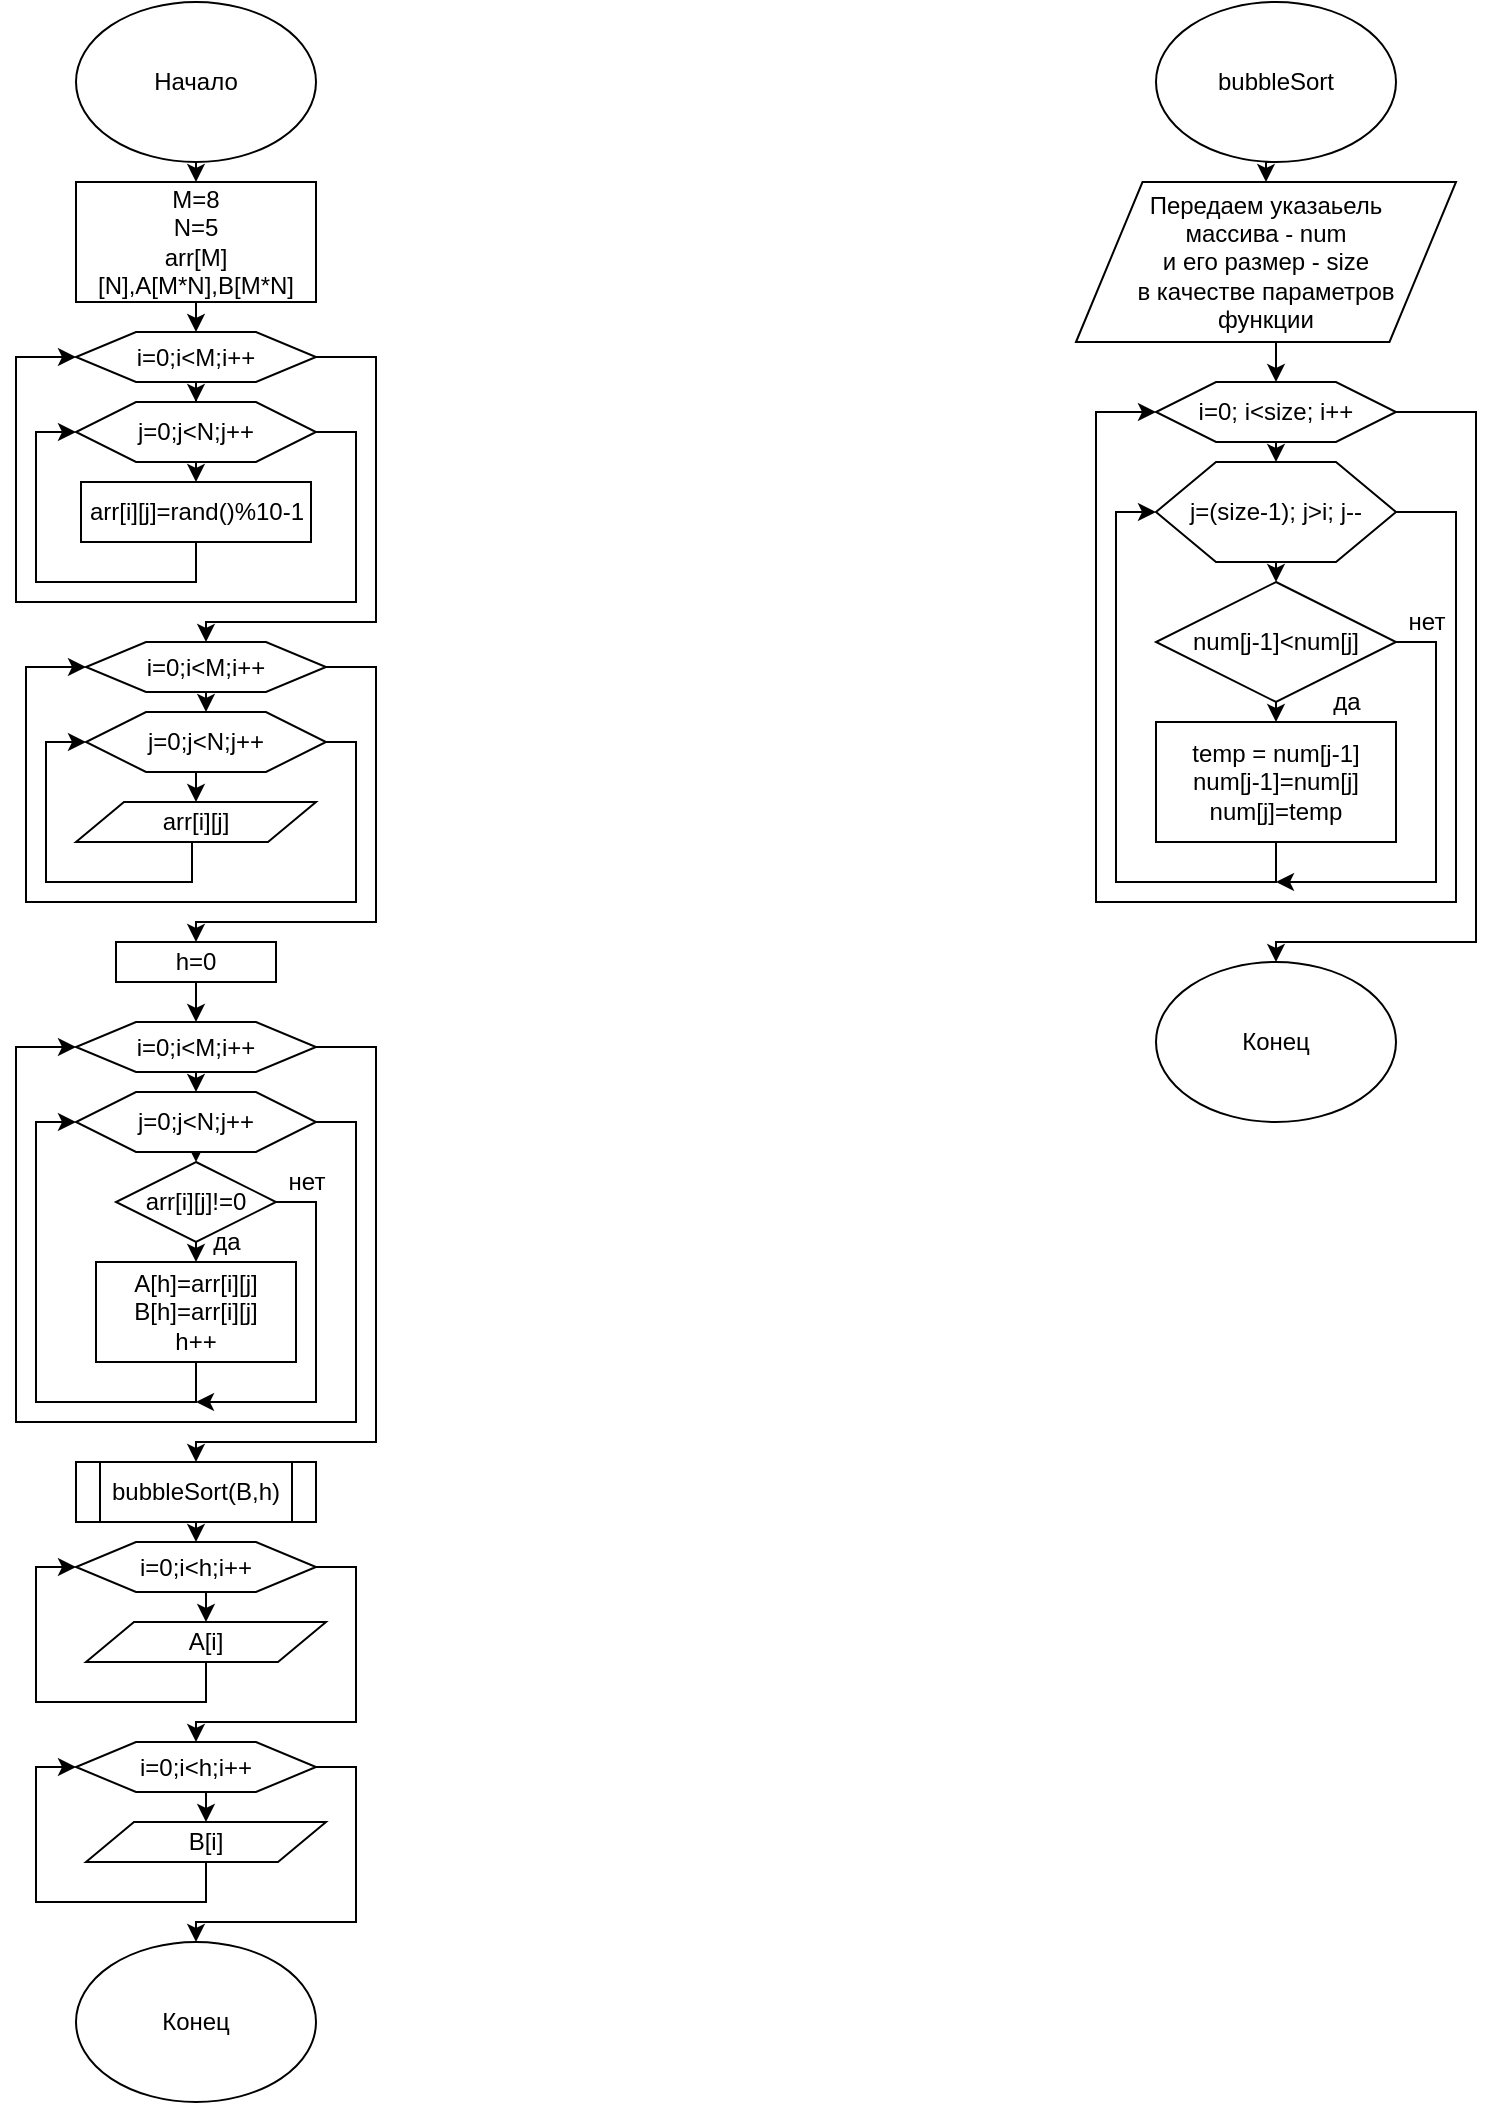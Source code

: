 <mxfile version="12.8.8" type="device"><diagram id="WXQNqcaVg1VCAMwpvPEJ" name="Page-1"><mxGraphModel dx="868" dy="455" grid="1" gridSize="10" guides="1" tooltips="1" connect="1" arrows="1" fold="1" page="1" pageScale="1" pageWidth="850" pageHeight="1100" math="0" shadow="0"><root><mxCell id="0"/><mxCell id="1" parent="0"/><mxCell id="yoBT0AMPu8AThj9FAKZ0-49" style="edgeStyle=orthogonalEdgeStyle;rounded=0;orthogonalLoop=1;jettySize=auto;html=1;exitX=0.5;exitY=1;exitDx=0;exitDy=0;entryX=0.5;entryY=0;entryDx=0;entryDy=0;" edge="1" parent="1" source="yoBT0AMPu8AThj9FAKZ0-1" target="yoBT0AMPu8AThj9FAKZ0-23"><mxGeometry relative="1" as="geometry"/></mxCell><mxCell id="yoBT0AMPu8AThj9FAKZ0-1" value="Начало" style="ellipse;whiteSpace=wrap;html=1;" vertex="1" parent="1"><mxGeometry x="60" y="20" width="120" height="80" as="geometry"/></mxCell><mxCell id="yoBT0AMPu8AThj9FAKZ0-13" style="edgeStyle=orthogonalEdgeStyle;rounded=0;orthogonalLoop=1;jettySize=auto;html=1;exitX=0.5;exitY=1;exitDx=0;exitDy=0;entryX=0.5;entryY=0;entryDx=0;entryDy=0;" edge="1" parent="1" source="yoBT0AMPu8AThj9FAKZ0-2" target="yoBT0AMPu8AThj9FAKZ0-3"><mxGeometry relative="1" as="geometry"/></mxCell><mxCell id="yoBT0AMPu8AThj9FAKZ0-2" value="bubbleSort" style="ellipse;whiteSpace=wrap;html=1;" vertex="1" parent="1"><mxGeometry x="600" y="20" width="120" height="80" as="geometry"/></mxCell><mxCell id="yoBT0AMPu8AThj9FAKZ0-12" style="edgeStyle=orthogonalEdgeStyle;rounded=0;orthogonalLoop=1;jettySize=auto;html=1;exitX=0.5;exitY=1;exitDx=0;exitDy=0;entryX=0.5;entryY=0;entryDx=0;entryDy=0;" edge="1" parent="1" source="yoBT0AMPu8AThj9FAKZ0-3" target="yoBT0AMPu8AThj9FAKZ0-4"><mxGeometry relative="1" as="geometry"/></mxCell><mxCell id="yoBT0AMPu8AThj9FAKZ0-3" value="&lt;div&gt;Передаем указаьель &lt;br&gt;&lt;/div&gt;&lt;div&gt;массива - num&lt;/div&gt;&lt;div&gt;и его размер - size&lt;/div&gt;&lt;div&gt;в качестве параметров&lt;/div&gt;&lt;div&gt; функции&lt;br&gt;&lt;/div&gt;" style="shape=parallelogram;perimeter=parallelogramPerimeter;whiteSpace=wrap;html=1;size=0.175;" vertex="1" parent="1"><mxGeometry x="560" y="110" width="190" height="80" as="geometry"/></mxCell><mxCell id="yoBT0AMPu8AThj9FAKZ0-11" style="edgeStyle=orthogonalEdgeStyle;rounded=0;orthogonalLoop=1;jettySize=auto;html=1;exitX=0.5;exitY=1;exitDx=0;exitDy=0;entryX=0.5;entryY=0;entryDx=0;entryDy=0;" edge="1" parent="1" source="yoBT0AMPu8AThj9FAKZ0-4" target="yoBT0AMPu8AThj9FAKZ0-5"><mxGeometry relative="1" as="geometry"/></mxCell><mxCell id="yoBT0AMPu8AThj9FAKZ0-21" style="edgeStyle=orthogonalEdgeStyle;rounded=0;orthogonalLoop=1;jettySize=auto;html=1;exitX=1;exitY=0.5;exitDx=0;exitDy=0;entryX=0.5;entryY=0;entryDx=0;entryDy=0;" edge="1" parent="1" source="yoBT0AMPu8AThj9FAKZ0-4" target="yoBT0AMPu8AThj9FAKZ0-20"><mxGeometry relative="1" as="geometry"><Array as="points"><mxPoint x="760" y="225"/><mxPoint x="760" y="490"/></Array></mxGeometry></mxCell><mxCell id="yoBT0AMPu8AThj9FAKZ0-4" value="i=0; i&amp;lt;size; i++" style="shape=hexagon;perimeter=hexagonPerimeter2;whiteSpace=wrap;html=1;" vertex="1" parent="1"><mxGeometry x="600" y="210" width="120" height="30" as="geometry"/></mxCell><mxCell id="yoBT0AMPu8AThj9FAKZ0-10" style="edgeStyle=orthogonalEdgeStyle;rounded=0;orthogonalLoop=1;jettySize=auto;html=1;exitX=0.5;exitY=1;exitDx=0;exitDy=0;entryX=0.5;entryY=0;entryDx=0;entryDy=0;" edge="1" parent="1" source="yoBT0AMPu8AThj9FAKZ0-5" target="yoBT0AMPu8AThj9FAKZ0-6"><mxGeometry relative="1" as="geometry"/></mxCell><mxCell id="yoBT0AMPu8AThj9FAKZ0-19" style="edgeStyle=orthogonalEdgeStyle;rounded=0;orthogonalLoop=1;jettySize=auto;html=1;exitX=1;exitY=0.5;exitDx=0;exitDy=0;entryX=0;entryY=0.5;entryDx=0;entryDy=0;" edge="1" parent="1" source="yoBT0AMPu8AThj9FAKZ0-5" target="yoBT0AMPu8AThj9FAKZ0-4"><mxGeometry relative="1" as="geometry"><Array as="points"><mxPoint x="750" y="275"/><mxPoint x="750" y="470"/><mxPoint x="570" y="470"/><mxPoint x="570" y="225"/></Array></mxGeometry></mxCell><mxCell id="yoBT0AMPu8AThj9FAKZ0-5" value="j=(size-1); j&amp;gt;i; j--" style="shape=hexagon;perimeter=hexagonPerimeter2;whiteSpace=wrap;html=1;" vertex="1" parent="1"><mxGeometry x="600" y="250" width="120" height="50" as="geometry"/></mxCell><mxCell id="yoBT0AMPu8AThj9FAKZ0-9" style="edgeStyle=orthogonalEdgeStyle;rounded=0;orthogonalLoop=1;jettySize=auto;html=1;exitX=0.5;exitY=1;exitDx=0;exitDy=0;entryX=0.5;entryY=0;entryDx=0;entryDy=0;" edge="1" parent="1" source="yoBT0AMPu8AThj9FAKZ0-6" target="yoBT0AMPu8AThj9FAKZ0-7"><mxGeometry relative="1" as="geometry"/></mxCell><mxCell id="yoBT0AMPu8AThj9FAKZ0-15" style="edgeStyle=orthogonalEdgeStyle;rounded=0;orthogonalLoop=1;jettySize=auto;html=1;exitX=1;exitY=0.5;exitDx=0;exitDy=0;" edge="1" parent="1" source="yoBT0AMPu8AThj9FAKZ0-6"><mxGeometry relative="1" as="geometry"><mxPoint x="660" y="460" as="targetPoint"/><Array as="points"><mxPoint x="740" y="340"/><mxPoint x="740" y="460"/></Array></mxGeometry></mxCell><mxCell id="yoBT0AMPu8AThj9FAKZ0-6" value="num[j-1]&amp;lt;num[j]" style="rhombus;whiteSpace=wrap;html=1;" vertex="1" parent="1"><mxGeometry x="600" y="310" width="120" height="60" as="geometry"/></mxCell><mxCell id="yoBT0AMPu8AThj9FAKZ0-14" style="edgeStyle=orthogonalEdgeStyle;rounded=0;orthogonalLoop=1;jettySize=auto;html=1;exitX=0.5;exitY=1;exitDx=0;exitDy=0;entryX=0;entryY=0.5;entryDx=0;entryDy=0;" edge="1" parent="1" source="yoBT0AMPu8AThj9FAKZ0-7" target="yoBT0AMPu8AThj9FAKZ0-5"><mxGeometry relative="1" as="geometry"/></mxCell><mxCell id="yoBT0AMPu8AThj9FAKZ0-7" value="&lt;div&gt;temp = num[j-1]&lt;/div&gt;&lt;div&gt;num[j-1]=num[j]&lt;/div&gt;&lt;div&gt;num[j]=temp&lt;br&gt;&lt;/div&gt;" style="rounded=0;whiteSpace=wrap;html=1;" vertex="1" parent="1"><mxGeometry x="600" y="380" width="120" height="60" as="geometry"/></mxCell><mxCell id="yoBT0AMPu8AThj9FAKZ0-8" value="&lt;div&gt;да&lt;/div&gt;" style="text;html=1;align=center;verticalAlign=middle;resizable=0;points=[];autosize=1;" vertex="1" parent="1"><mxGeometry x="680" y="360" width="30" height="20" as="geometry"/></mxCell><mxCell id="yoBT0AMPu8AThj9FAKZ0-16" value="&lt;div&gt;нет&lt;/div&gt;" style="text;html=1;align=center;verticalAlign=middle;resizable=0;points=[];autosize=1;" vertex="1" parent="1"><mxGeometry x="720" y="320" width="30" height="20" as="geometry"/></mxCell><mxCell id="yoBT0AMPu8AThj9FAKZ0-20" value="Конец" style="ellipse;whiteSpace=wrap;html=1;" vertex="1" parent="1"><mxGeometry x="600" y="500" width="120" height="80" as="geometry"/></mxCell><mxCell id="yoBT0AMPu8AThj9FAKZ0-50" style="edgeStyle=orthogonalEdgeStyle;rounded=0;orthogonalLoop=1;jettySize=auto;html=1;exitX=0.5;exitY=1;exitDx=0;exitDy=0;entryX=0.5;entryY=0;entryDx=0;entryDy=0;" edge="1" parent="1" source="yoBT0AMPu8AThj9FAKZ0-23" target="yoBT0AMPu8AThj9FAKZ0-24"><mxGeometry relative="1" as="geometry"/></mxCell><mxCell id="yoBT0AMPu8AThj9FAKZ0-23" value="&lt;div&gt;M=8&lt;/div&gt;&lt;div&gt;N=5&lt;/div&gt;&lt;div&gt;arr[M][N],A[M*N],B[M*N]&lt;br&gt;&lt;/div&gt;" style="rounded=0;whiteSpace=wrap;html=1;" vertex="1" parent="1"><mxGeometry x="60" y="110" width="120" height="60" as="geometry"/></mxCell><mxCell id="yoBT0AMPu8AThj9FAKZ0-36" style="edgeStyle=orthogonalEdgeStyle;rounded=0;orthogonalLoop=1;jettySize=auto;html=1;exitX=1;exitY=0.5;exitDx=0;exitDy=0;entryX=0.5;entryY=0;entryDx=0;entryDy=0;" edge="1" parent="1" source="yoBT0AMPu8AThj9FAKZ0-24" target="yoBT0AMPu8AThj9FAKZ0-29"><mxGeometry relative="1" as="geometry"><Array as="points"><mxPoint x="210" y="198"/><mxPoint x="210" y="330"/><mxPoint x="125" y="330"/></Array></mxGeometry></mxCell><mxCell id="yoBT0AMPu8AThj9FAKZ0-51" style="edgeStyle=orthogonalEdgeStyle;rounded=0;orthogonalLoop=1;jettySize=auto;html=1;exitX=0.5;exitY=1;exitDx=0;exitDy=0;" edge="1" parent="1" source="yoBT0AMPu8AThj9FAKZ0-24" target="yoBT0AMPu8AThj9FAKZ0-25"><mxGeometry relative="1" as="geometry"/></mxCell><mxCell id="yoBT0AMPu8AThj9FAKZ0-24" value="i=0;i&amp;lt;M;i++" style="shape=hexagon;perimeter=hexagonPerimeter2;whiteSpace=wrap;html=1;" vertex="1" parent="1"><mxGeometry x="60" y="185" width="120" height="25" as="geometry"/></mxCell><mxCell id="yoBT0AMPu8AThj9FAKZ0-28" style="edgeStyle=orthogonalEdgeStyle;rounded=0;orthogonalLoop=1;jettySize=auto;html=1;exitX=1;exitY=0.5;exitDx=0;exitDy=0;entryX=0;entryY=0.5;entryDx=0;entryDy=0;" edge="1" parent="1" source="yoBT0AMPu8AThj9FAKZ0-25" target="yoBT0AMPu8AThj9FAKZ0-24"><mxGeometry relative="1" as="geometry"><Array as="points"><mxPoint x="200" y="235"/><mxPoint x="200" y="320"/><mxPoint x="30" y="320"/><mxPoint x="30" y="198"/></Array></mxGeometry></mxCell><mxCell id="yoBT0AMPu8AThj9FAKZ0-52" style="edgeStyle=orthogonalEdgeStyle;rounded=0;orthogonalLoop=1;jettySize=auto;html=1;exitX=0.5;exitY=1;exitDx=0;exitDy=0;entryX=0.5;entryY=0;entryDx=0;entryDy=0;" edge="1" parent="1" source="yoBT0AMPu8AThj9FAKZ0-25" target="yoBT0AMPu8AThj9FAKZ0-26"><mxGeometry relative="1" as="geometry"/></mxCell><mxCell id="yoBT0AMPu8AThj9FAKZ0-25" value="j=0;j&amp;lt;N;j++" style="shape=hexagon;perimeter=hexagonPerimeter2;whiteSpace=wrap;html=1;" vertex="1" parent="1"><mxGeometry x="60" y="220" width="120" height="30" as="geometry"/></mxCell><mxCell id="yoBT0AMPu8AThj9FAKZ0-27" style="edgeStyle=orthogonalEdgeStyle;rounded=0;orthogonalLoop=1;jettySize=auto;html=1;exitX=0.5;exitY=1;exitDx=0;exitDy=0;entryX=0;entryY=0.5;entryDx=0;entryDy=0;" edge="1" parent="1" source="yoBT0AMPu8AThj9FAKZ0-26" target="yoBT0AMPu8AThj9FAKZ0-25"><mxGeometry relative="1" as="geometry"/></mxCell><mxCell id="yoBT0AMPu8AThj9FAKZ0-26" value="arr[i][j]=rand()%10-1" style="rounded=0;whiteSpace=wrap;html=1;" vertex="1" parent="1"><mxGeometry x="62.5" y="260" width="115" height="30" as="geometry"/></mxCell><mxCell id="yoBT0AMPu8AThj9FAKZ0-43" style="edgeStyle=orthogonalEdgeStyle;rounded=0;orthogonalLoop=1;jettySize=auto;html=1;exitX=1;exitY=0.5;exitDx=0;exitDy=0;entryX=0.5;entryY=0;entryDx=0;entryDy=0;" edge="1" parent="1" source="yoBT0AMPu8AThj9FAKZ0-29" target="yoBT0AMPu8AThj9FAKZ0-37"><mxGeometry relative="1" as="geometry"><Array as="points"><mxPoint x="210" y="353"/><mxPoint x="210" y="480"/><mxPoint x="120" y="480"/></Array></mxGeometry></mxCell><mxCell id="yoBT0AMPu8AThj9FAKZ0-53" style="edgeStyle=orthogonalEdgeStyle;rounded=0;orthogonalLoop=1;jettySize=auto;html=1;exitX=0.5;exitY=1;exitDx=0;exitDy=0;entryX=0.5;entryY=0;entryDx=0;entryDy=0;" edge="1" parent="1" source="yoBT0AMPu8AThj9FAKZ0-29" target="yoBT0AMPu8AThj9FAKZ0-31"><mxGeometry relative="1" as="geometry"/></mxCell><mxCell id="yoBT0AMPu8AThj9FAKZ0-29" value="i=0;i&amp;lt;M;i++" style="shape=hexagon;perimeter=hexagonPerimeter2;whiteSpace=wrap;html=1;" vertex="1" parent="1"><mxGeometry x="65" y="340" width="120" height="25" as="geometry"/></mxCell><mxCell id="yoBT0AMPu8AThj9FAKZ0-30" style="edgeStyle=orthogonalEdgeStyle;rounded=0;orthogonalLoop=1;jettySize=auto;html=1;exitX=1;exitY=0.5;exitDx=0;exitDy=0;entryX=0;entryY=0.5;entryDx=0;entryDy=0;" edge="1" parent="1" source="yoBT0AMPu8AThj9FAKZ0-31" target="yoBT0AMPu8AThj9FAKZ0-29"><mxGeometry relative="1" as="geometry"><Array as="points"><mxPoint x="200" y="390"/><mxPoint x="200" y="470"/><mxPoint x="35" y="470"/><mxPoint x="35" y="353"/></Array></mxGeometry></mxCell><mxCell id="yoBT0AMPu8AThj9FAKZ0-54" style="edgeStyle=orthogonalEdgeStyle;rounded=0;orthogonalLoop=1;jettySize=auto;html=1;exitX=0.5;exitY=1;exitDx=0;exitDy=0;entryX=0.5;entryY=0;entryDx=0;entryDy=0;" edge="1" parent="1" source="yoBT0AMPu8AThj9FAKZ0-31" target="yoBT0AMPu8AThj9FAKZ0-34"><mxGeometry relative="1" as="geometry"/></mxCell><mxCell id="yoBT0AMPu8AThj9FAKZ0-31" value="j=0;j&amp;lt;N;j++" style="shape=hexagon;perimeter=hexagonPerimeter2;whiteSpace=wrap;html=1;" vertex="1" parent="1"><mxGeometry x="65" y="375" width="120" height="30" as="geometry"/></mxCell><mxCell id="yoBT0AMPu8AThj9FAKZ0-32" style="edgeStyle=orthogonalEdgeStyle;rounded=0;orthogonalLoop=1;jettySize=auto;html=1;exitX=0.5;exitY=1;exitDx=0;exitDy=0;entryX=0;entryY=0.5;entryDx=0;entryDy=0;" edge="1" parent="1" source="yoBT0AMPu8AThj9FAKZ0-34" target="yoBT0AMPu8AThj9FAKZ0-31"><mxGeometry relative="1" as="geometry"><mxPoint x="125" y="445" as="sourcePoint"/><Array as="points"><mxPoint x="118" y="460"/><mxPoint x="45" y="460"/><mxPoint x="45" y="390"/></Array></mxGeometry></mxCell><mxCell id="yoBT0AMPu8AThj9FAKZ0-34" value="arr[i][j]" style="shape=parallelogram;perimeter=parallelogramPerimeter;whiteSpace=wrap;html=1;" vertex="1" parent="1"><mxGeometry x="60" y="420" width="120" height="20" as="geometry"/></mxCell><mxCell id="yoBT0AMPu8AThj9FAKZ0-44" style="edgeStyle=orthogonalEdgeStyle;rounded=0;orthogonalLoop=1;jettySize=auto;html=1;exitX=0.5;exitY=1;exitDx=0;exitDy=0;entryX=0.5;entryY=0;entryDx=0;entryDy=0;" edge="1" parent="1" source="yoBT0AMPu8AThj9FAKZ0-37" target="yoBT0AMPu8AThj9FAKZ0-38"><mxGeometry relative="1" as="geometry"/></mxCell><mxCell id="yoBT0AMPu8AThj9FAKZ0-37" value="h=0" style="rounded=0;whiteSpace=wrap;html=1;" vertex="1" parent="1"><mxGeometry x="80" y="490" width="80" height="20" as="geometry"/></mxCell><mxCell id="yoBT0AMPu8AThj9FAKZ0-55" style="edgeStyle=orthogonalEdgeStyle;rounded=0;orthogonalLoop=1;jettySize=auto;html=1;exitX=0.5;exitY=1;exitDx=0;exitDy=0;entryX=0.5;entryY=0;entryDx=0;entryDy=0;" edge="1" parent="1" source="yoBT0AMPu8AThj9FAKZ0-38" target="yoBT0AMPu8AThj9FAKZ0-40"><mxGeometry relative="1" as="geometry"/></mxCell><mxCell id="yoBT0AMPu8AThj9FAKZ0-61" style="edgeStyle=orthogonalEdgeStyle;rounded=0;orthogonalLoop=1;jettySize=auto;html=1;exitX=1;exitY=0.5;exitDx=0;exitDy=0;" edge="1" parent="1" source="yoBT0AMPu8AThj9FAKZ0-38" target="yoBT0AMPu8AThj9FAKZ0-60"><mxGeometry relative="1" as="geometry"><Array as="points"><mxPoint x="210" y="543"/><mxPoint x="210" y="740"/><mxPoint x="120" y="740"/></Array></mxGeometry></mxCell><mxCell id="yoBT0AMPu8AThj9FAKZ0-38" value="i=0;i&amp;lt;M;i++" style="shape=hexagon;perimeter=hexagonPerimeter2;whiteSpace=wrap;html=1;" vertex="1" parent="1"><mxGeometry x="60" y="530" width="120" height="25" as="geometry"/></mxCell><mxCell id="yoBT0AMPu8AThj9FAKZ0-39" style="edgeStyle=orthogonalEdgeStyle;rounded=0;orthogonalLoop=1;jettySize=auto;html=1;exitX=1;exitY=0.5;exitDx=0;exitDy=0;entryX=0;entryY=0.5;entryDx=0;entryDy=0;" edge="1" parent="1" source="yoBT0AMPu8AThj9FAKZ0-40" target="yoBT0AMPu8AThj9FAKZ0-38"><mxGeometry relative="1" as="geometry"><Array as="points"><mxPoint x="200" y="580"/><mxPoint x="200" y="730"/><mxPoint x="30" y="730"/><mxPoint x="30" y="543"/></Array></mxGeometry></mxCell><mxCell id="yoBT0AMPu8AThj9FAKZ0-56" style="edgeStyle=orthogonalEdgeStyle;rounded=0;orthogonalLoop=1;jettySize=auto;html=1;exitX=0.5;exitY=1;exitDx=0;exitDy=0;entryX=0.5;entryY=0;entryDx=0;entryDy=0;" edge="1" parent="1" source="yoBT0AMPu8AThj9FAKZ0-40" target="yoBT0AMPu8AThj9FAKZ0-45"><mxGeometry relative="1" as="geometry"/></mxCell><mxCell id="yoBT0AMPu8AThj9FAKZ0-40" value="j=0;j&amp;lt;N;j++" style="shape=hexagon;perimeter=hexagonPerimeter2;whiteSpace=wrap;html=1;" vertex="1" parent="1"><mxGeometry x="60" y="565" width="120" height="30" as="geometry"/></mxCell><mxCell id="yoBT0AMPu8AThj9FAKZ0-57" style="edgeStyle=orthogonalEdgeStyle;rounded=0;orthogonalLoop=1;jettySize=auto;html=1;exitX=0.5;exitY=1;exitDx=0;exitDy=0;entryX=0.5;entryY=0;entryDx=0;entryDy=0;" edge="1" parent="1" source="yoBT0AMPu8AThj9FAKZ0-45" target="yoBT0AMPu8AThj9FAKZ0-46"><mxGeometry relative="1" as="geometry"/></mxCell><mxCell id="yoBT0AMPu8AThj9FAKZ0-59" style="edgeStyle=orthogonalEdgeStyle;rounded=0;orthogonalLoop=1;jettySize=auto;html=1;exitX=1;exitY=0.5;exitDx=0;exitDy=0;" edge="1" parent="1" source="yoBT0AMPu8AThj9FAKZ0-45"><mxGeometry relative="1" as="geometry"><mxPoint x="120" y="720" as="targetPoint"/><Array as="points"><mxPoint x="180" y="620"/><mxPoint x="180" y="720"/></Array></mxGeometry></mxCell><mxCell id="yoBT0AMPu8AThj9FAKZ0-45" value="arr[i][j]!=0" style="rhombus;whiteSpace=wrap;html=1;" vertex="1" parent="1"><mxGeometry x="80" y="600" width="80" height="40" as="geometry"/></mxCell><mxCell id="yoBT0AMPu8AThj9FAKZ0-58" style="edgeStyle=orthogonalEdgeStyle;rounded=0;orthogonalLoop=1;jettySize=auto;html=1;exitX=0.5;exitY=1;exitDx=0;exitDy=0;entryX=0;entryY=0.5;entryDx=0;entryDy=0;" edge="1" parent="1" source="yoBT0AMPu8AThj9FAKZ0-46" target="yoBT0AMPu8AThj9FAKZ0-40"><mxGeometry relative="1" as="geometry"><Array as="points"><mxPoint x="120" y="720"/><mxPoint x="40" y="720"/><mxPoint x="40" y="580"/></Array></mxGeometry></mxCell><mxCell id="yoBT0AMPu8AThj9FAKZ0-46" value="&lt;div&gt;A[h]=arr[i][j]&lt;/div&gt;&lt;div&gt;B[h]=arr[i][j]&lt;/div&gt;&lt;div&gt;h++&lt;br&gt;&lt;/div&gt;" style="rounded=0;whiteSpace=wrap;html=1;" vertex="1" parent="1"><mxGeometry x="70" y="650" width="100" height="50" as="geometry"/></mxCell><mxCell id="yoBT0AMPu8AThj9FAKZ0-47" value="&lt;div&gt;да&lt;/div&gt;" style="text;html=1;align=center;verticalAlign=middle;resizable=0;points=[];autosize=1;" vertex="1" parent="1"><mxGeometry x="120" y="630" width="30" height="20" as="geometry"/></mxCell><mxCell id="yoBT0AMPu8AThj9FAKZ0-48" value="нет" style="text;html=1;align=center;verticalAlign=middle;resizable=0;points=[];autosize=1;" vertex="1" parent="1"><mxGeometry x="160" y="600" width="30" height="20" as="geometry"/></mxCell><mxCell id="yoBT0AMPu8AThj9FAKZ0-65" style="edgeStyle=orthogonalEdgeStyle;rounded=0;orthogonalLoop=1;jettySize=auto;html=1;exitX=0.5;exitY=1;exitDx=0;exitDy=0;entryX=0.5;entryY=0;entryDx=0;entryDy=0;" edge="1" parent="1" source="yoBT0AMPu8AThj9FAKZ0-60" target="yoBT0AMPu8AThj9FAKZ0-62"><mxGeometry relative="1" as="geometry"/></mxCell><mxCell id="yoBT0AMPu8AThj9FAKZ0-60" value="bubbleSort(B,h)" style="shape=process;whiteSpace=wrap;html=1;backgroundOutline=1;" vertex="1" parent="1"><mxGeometry x="60" y="750" width="120" height="30" as="geometry"/></mxCell><mxCell id="yoBT0AMPu8AThj9FAKZ0-64" style="edgeStyle=orthogonalEdgeStyle;rounded=0;orthogonalLoop=1;jettySize=auto;html=1;exitX=0.5;exitY=1;exitDx=0;exitDy=0;entryX=0.5;entryY=0;entryDx=0;entryDy=0;" edge="1" parent="1" source="yoBT0AMPu8AThj9FAKZ0-62" target="yoBT0AMPu8AThj9FAKZ0-63"><mxGeometry relative="1" as="geometry"/></mxCell><mxCell id="yoBT0AMPu8AThj9FAKZ0-71" style="edgeStyle=orthogonalEdgeStyle;rounded=0;orthogonalLoop=1;jettySize=auto;html=1;exitX=1;exitY=0.5;exitDx=0;exitDy=0;entryX=0.5;entryY=0;entryDx=0;entryDy=0;" edge="1" parent="1" source="yoBT0AMPu8AThj9FAKZ0-62" target="yoBT0AMPu8AThj9FAKZ0-68"><mxGeometry relative="1" as="geometry"><Array as="points"><mxPoint x="200" y="803"/><mxPoint x="200" y="880"/><mxPoint x="120" y="880"/></Array></mxGeometry></mxCell><mxCell id="yoBT0AMPu8AThj9FAKZ0-62" value="i=0;i&amp;lt;h;i++" style="shape=hexagon;perimeter=hexagonPerimeter2;whiteSpace=wrap;html=1;" vertex="1" parent="1"><mxGeometry x="60" y="790" width="120" height="25" as="geometry"/></mxCell><mxCell id="yoBT0AMPu8AThj9FAKZ0-66" style="edgeStyle=orthogonalEdgeStyle;rounded=0;orthogonalLoop=1;jettySize=auto;html=1;exitX=0.5;exitY=1;exitDx=0;exitDy=0;entryX=0;entryY=0.5;entryDx=0;entryDy=0;" edge="1" parent="1" source="yoBT0AMPu8AThj9FAKZ0-63" target="yoBT0AMPu8AThj9FAKZ0-62"><mxGeometry relative="1" as="geometry"><mxPoint x="60" y="810" as="targetPoint"/></mxGeometry></mxCell><mxCell id="yoBT0AMPu8AThj9FAKZ0-63" value="A[i]" style="shape=parallelogram;perimeter=parallelogramPerimeter;whiteSpace=wrap;html=1;" vertex="1" parent="1"><mxGeometry x="65" y="830" width="120" height="20" as="geometry"/></mxCell><mxCell id="yoBT0AMPu8AThj9FAKZ0-67" style="edgeStyle=orthogonalEdgeStyle;rounded=0;orthogonalLoop=1;jettySize=auto;html=1;exitX=0.5;exitY=1;exitDx=0;exitDy=0;entryX=0.5;entryY=0;entryDx=0;entryDy=0;" edge="1" parent="1" source="yoBT0AMPu8AThj9FAKZ0-68" target="yoBT0AMPu8AThj9FAKZ0-70"><mxGeometry relative="1" as="geometry"/></mxCell><mxCell id="yoBT0AMPu8AThj9FAKZ0-73" style="edgeStyle=orthogonalEdgeStyle;rounded=0;orthogonalLoop=1;jettySize=auto;html=1;exitX=1;exitY=0.5;exitDx=0;exitDy=0;" edge="1" parent="1" source="yoBT0AMPu8AThj9FAKZ0-68" target="yoBT0AMPu8AThj9FAKZ0-72"><mxGeometry relative="1" as="geometry"><Array as="points"><mxPoint x="200" y="903"/><mxPoint x="200" y="980"/><mxPoint x="120" y="980"/></Array></mxGeometry></mxCell><mxCell id="yoBT0AMPu8AThj9FAKZ0-68" value="i=0;i&amp;lt;h;i++" style="shape=hexagon;perimeter=hexagonPerimeter2;whiteSpace=wrap;html=1;" vertex="1" parent="1"><mxGeometry x="60" y="890" width="120" height="25" as="geometry"/></mxCell><mxCell id="yoBT0AMPu8AThj9FAKZ0-69" style="edgeStyle=orthogonalEdgeStyle;rounded=0;orthogonalLoop=1;jettySize=auto;html=1;exitX=0.5;exitY=1;exitDx=0;exitDy=0;entryX=0;entryY=0.5;entryDx=0;entryDy=0;" edge="1" parent="1" source="yoBT0AMPu8AThj9FAKZ0-70" target="yoBT0AMPu8AThj9FAKZ0-68"><mxGeometry relative="1" as="geometry"><mxPoint x="60" y="910" as="targetPoint"/></mxGeometry></mxCell><mxCell id="yoBT0AMPu8AThj9FAKZ0-70" value="B[i]" style="shape=parallelogram;perimeter=parallelogramPerimeter;whiteSpace=wrap;html=1;" vertex="1" parent="1"><mxGeometry x="65" y="930" width="120" height="20" as="geometry"/></mxCell><mxCell id="yoBT0AMPu8AThj9FAKZ0-72" value="Конец" style="ellipse;whiteSpace=wrap;html=1;" vertex="1" parent="1"><mxGeometry x="60" y="990" width="120" height="80" as="geometry"/></mxCell></root></mxGraphModel></diagram></mxfile>